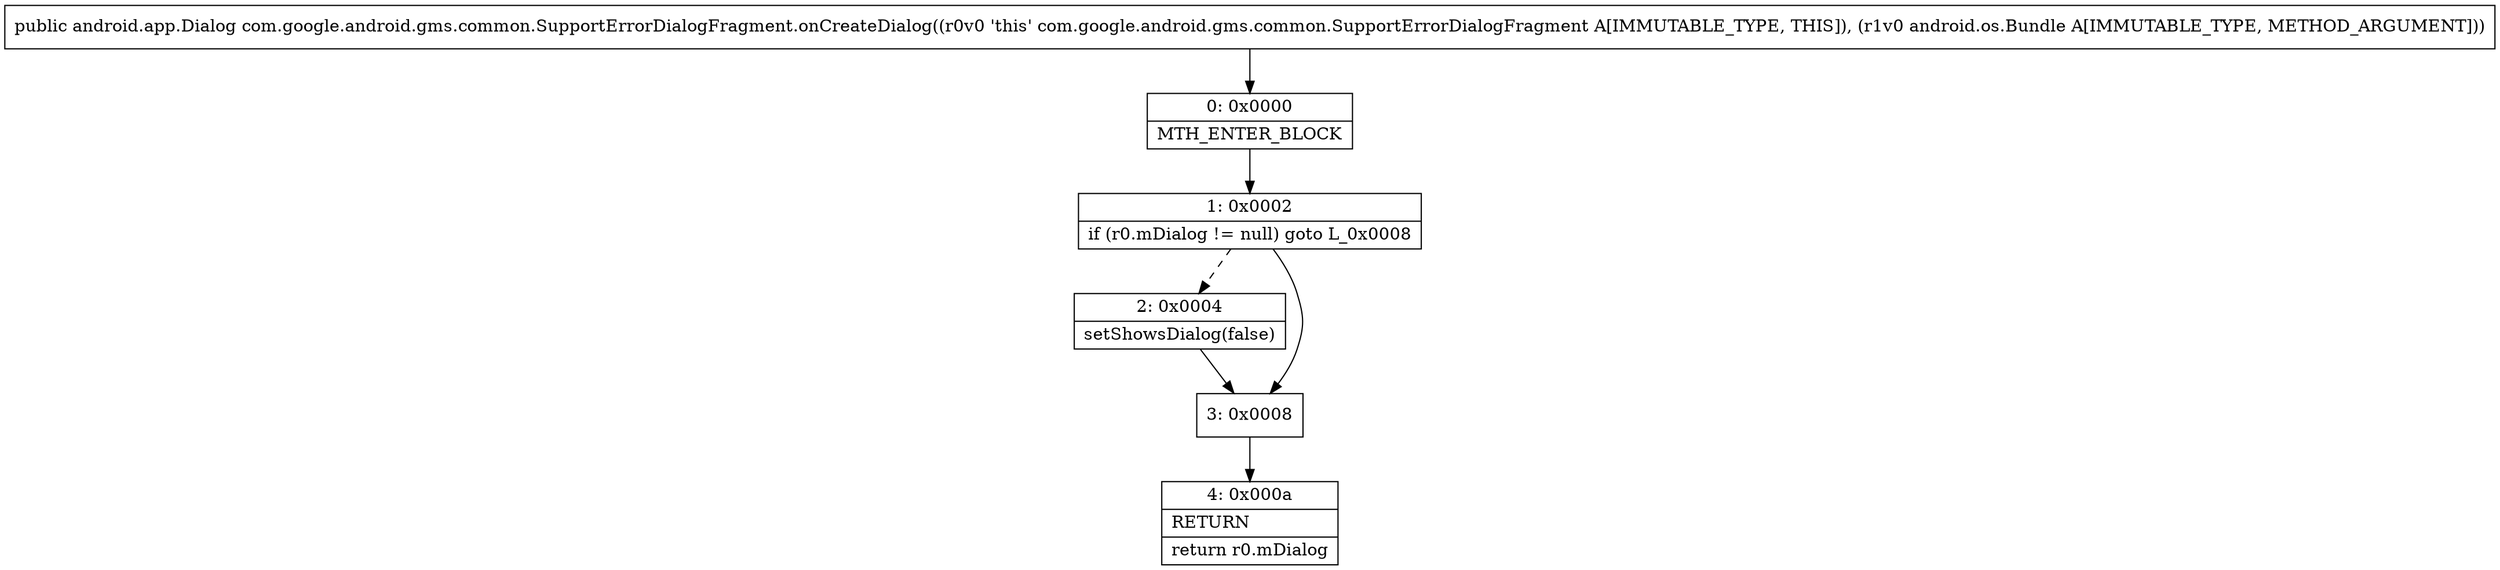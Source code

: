 digraph "CFG forcom.google.android.gms.common.SupportErrorDialogFragment.onCreateDialog(Landroid\/os\/Bundle;)Landroid\/app\/Dialog;" {
Node_0 [shape=record,label="{0\:\ 0x0000|MTH_ENTER_BLOCK\l}"];
Node_1 [shape=record,label="{1\:\ 0x0002|if (r0.mDialog != null) goto L_0x0008\l}"];
Node_2 [shape=record,label="{2\:\ 0x0004|setShowsDialog(false)\l}"];
Node_3 [shape=record,label="{3\:\ 0x0008}"];
Node_4 [shape=record,label="{4\:\ 0x000a|RETURN\l|return r0.mDialog\l}"];
MethodNode[shape=record,label="{public android.app.Dialog com.google.android.gms.common.SupportErrorDialogFragment.onCreateDialog((r0v0 'this' com.google.android.gms.common.SupportErrorDialogFragment A[IMMUTABLE_TYPE, THIS]), (r1v0 android.os.Bundle A[IMMUTABLE_TYPE, METHOD_ARGUMENT])) }"];
MethodNode -> Node_0;
Node_0 -> Node_1;
Node_1 -> Node_2[style=dashed];
Node_1 -> Node_3;
Node_2 -> Node_3;
Node_3 -> Node_4;
}

